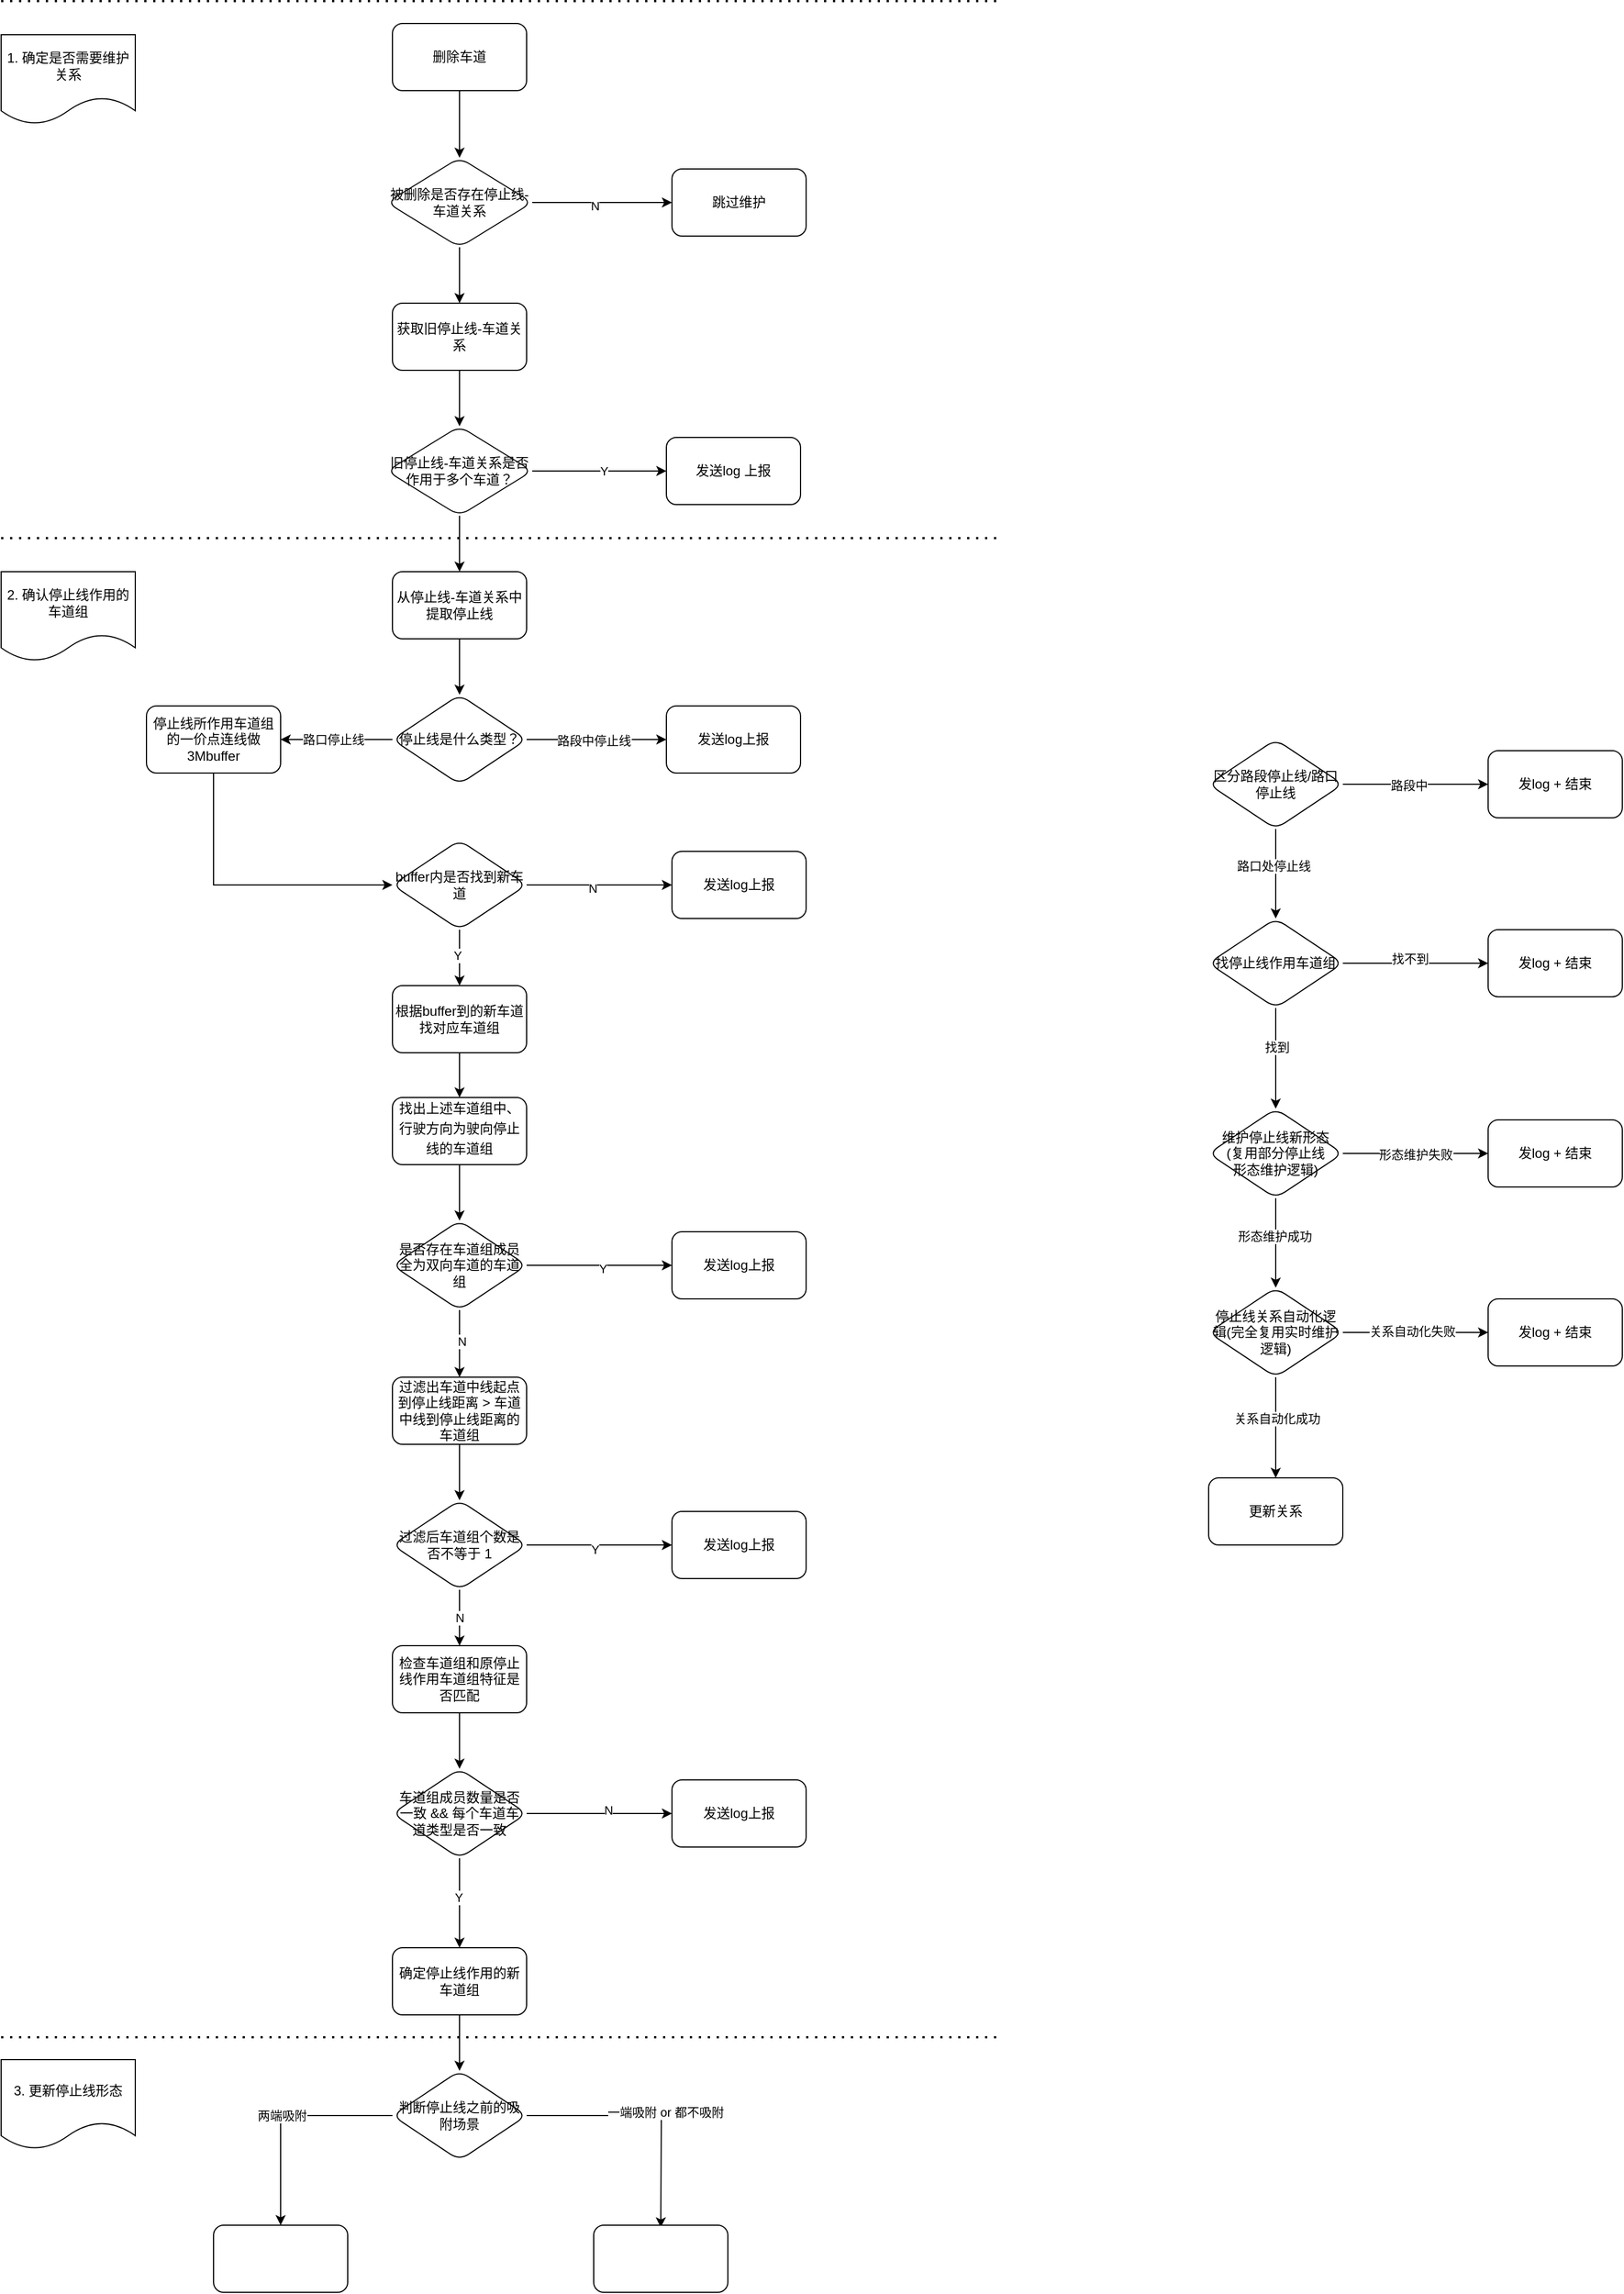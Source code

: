 <mxfile version="22.1.21" type="github">
  <diagram name="第 1 页" id="FY-xIF_TODYC99Cx_3Zc">
    <mxGraphModel dx="1247" dy="683" grid="1" gridSize="10" guides="1" tooltips="1" connect="1" arrows="1" fold="1" page="1" pageScale="1" pageWidth="1169" pageHeight="827" math="0" shadow="0">
      <root>
        <mxCell id="0" />
        <mxCell id="1" parent="0" />
        <mxCell id="7bgz3PSP9BumeOhjPw4N-3" value="" style="edgeStyle=orthogonalEdgeStyle;rounded=0;orthogonalLoop=1;jettySize=auto;html=1;" edge="1" parent="1" source="7bgz3PSP9BumeOhjPw4N-1" target="7bgz3PSP9BumeOhjPw4N-2">
          <mxGeometry relative="1" as="geometry" />
        </mxCell>
        <mxCell id="7bgz3PSP9BumeOhjPw4N-1" value="删除车道" style="rounded=1;whiteSpace=wrap;html=1;" vertex="1" parent="1">
          <mxGeometry x="430" y="40" width="120" height="60" as="geometry" />
        </mxCell>
        <mxCell id="7bgz3PSP9BumeOhjPw4N-5" value="" style="edgeStyle=orthogonalEdgeStyle;rounded=0;orthogonalLoop=1;jettySize=auto;html=1;" edge="1" parent="1" source="7bgz3PSP9BumeOhjPw4N-2" target="7bgz3PSP9BumeOhjPw4N-4">
          <mxGeometry relative="1" as="geometry" />
        </mxCell>
        <mxCell id="7bgz3PSP9BumeOhjPw4N-6" value="N&lt;br&gt;" style="edgeLabel;html=1;align=center;verticalAlign=middle;resizable=0;points=[];" vertex="1" connectable="0" parent="7bgz3PSP9BumeOhjPw4N-5">
          <mxGeometry x="-0.106" y="-3" relative="1" as="geometry">
            <mxPoint as="offset" />
          </mxGeometry>
        </mxCell>
        <mxCell id="7bgz3PSP9BumeOhjPw4N-52" value="" style="edgeStyle=orthogonalEdgeStyle;rounded=0;orthogonalLoop=1;jettySize=auto;html=1;" edge="1" parent="1" source="7bgz3PSP9BumeOhjPw4N-2" target="7bgz3PSP9BumeOhjPw4N-51">
          <mxGeometry relative="1" as="geometry" />
        </mxCell>
        <mxCell id="7bgz3PSP9BumeOhjPw4N-2" value="被删除是否存在停止线-车道关系" style="rhombus;whiteSpace=wrap;html=1;rounded=1;" vertex="1" parent="1">
          <mxGeometry x="425" y="160" width="130" height="80" as="geometry" />
        </mxCell>
        <mxCell id="7bgz3PSP9BumeOhjPw4N-4" value="跳过维护" style="whiteSpace=wrap;html=1;rounded=1;" vertex="1" parent="1">
          <mxGeometry x="680" y="170" width="120" height="60" as="geometry" />
        </mxCell>
        <mxCell id="7bgz3PSP9BumeOhjPw4N-16" value="" style="edgeStyle=orthogonalEdgeStyle;rounded=0;orthogonalLoop=1;jettySize=auto;html=1;" edge="1" parent="1" source="7bgz3PSP9BumeOhjPw4N-12" target="7bgz3PSP9BumeOhjPw4N-15">
          <mxGeometry relative="1" as="geometry" />
        </mxCell>
        <mxCell id="7bgz3PSP9BumeOhjPw4N-17" value="路段中" style="edgeLabel;html=1;align=center;verticalAlign=middle;resizable=0;points=[];" vertex="1" connectable="0" parent="7bgz3PSP9BumeOhjPw4N-16">
          <mxGeometry x="-0.1" y="-1" relative="1" as="geometry">
            <mxPoint as="offset" />
          </mxGeometry>
        </mxCell>
        <mxCell id="7bgz3PSP9BumeOhjPw4N-25" value="" style="edgeStyle=orthogonalEdgeStyle;rounded=0;orthogonalLoop=1;jettySize=auto;html=1;" edge="1" parent="1" source="7bgz3PSP9BumeOhjPw4N-12" target="7bgz3PSP9BumeOhjPw4N-24">
          <mxGeometry relative="1" as="geometry" />
        </mxCell>
        <mxCell id="7bgz3PSP9BumeOhjPw4N-42" value="路口处停止线" style="edgeLabel;html=1;align=center;verticalAlign=middle;resizable=0;points=[];" vertex="1" connectable="0" parent="7bgz3PSP9BumeOhjPw4N-25">
          <mxGeometry x="-0.175" y="-2" relative="1" as="geometry">
            <mxPoint as="offset" />
          </mxGeometry>
        </mxCell>
        <mxCell id="7bgz3PSP9BumeOhjPw4N-12" value="区分路段停止线/路口停止线" style="rhombus;whiteSpace=wrap;html=1;rounded=1;" vertex="1" parent="1">
          <mxGeometry x="1160" y="680" width="120" height="80" as="geometry" />
        </mxCell>
        <mxCell id="7bgz3PSP9BumeOhjPw4N-15" value="发log + 结束" style="whiteSpace=wrap;html=1;rounded=1;" vertex="1" parent="1">
          <mxGeometry x="1410" y="690" width="120" height="60" as="geometry" />
        </mxCell>
        <mxCell id="7bgz3PSP9BumeOhjPw4N-27" value="" style="edgeStyle=orthogonalEdgeStyle;rounded=0;orthogonalLoop=1;jettySize=auto;html=1;" edge="1" parent="1" source="7bgz3PSP9BumeOhjPw4N-24" target="7bgz3PSP9BumeOhjPw4N-26">
          <mxGeometry relative="1" as="geometry" />
        </mxCell>
        <mxCell id="7bgz3PSP9BumeOhjPw4N-28" value="找不到" style="edgeLabel;html=1;align=center;verticalAlign=middle;resizable=0;points=[];" vertex="1" connectable="0" parent="7bgz3PSP9BumeOhjPw4N-27">
          <mxGeometry x="-0.075" y="4" relative="1" as="geometry">
            <mxPoint as="offset" />
          </mxGeometry>
        </mxCell>
        <mxCell id="7bgz3PSP9BumeOhjPw4N-36" style="edgeStyle=orthogonalEdgeStyle;rounded=0;orthogonalLoop=1;jettySize=auto;html=1;entryX=0.5;entryY=0;entryDx=0;entryDy=0;" edge="1" parent="1" source="7bgz3PSP9BumeOhjPw4N-24" target="7bgz3PSP9BumeOhjPw4N-35">
          <mxGeometry relative="1" as="geometry" />
        </mxCell>
        <mxCell id="7bgz3PSP9BumeOhjPw4N-43" value="找到" style="edgeLabel;html=1;align=center;verticalAlign=middle;resizable=0;points=[];" vertex="1" connectable="0" parent="7bgz3PSP9BumeOhjPw4N-36">
          <mxGeometry x="-0.222" y="1" relative="1" as="geometry">
            <mxPoint as="offset" />
          </mxGeometry>
        </mxCell>
        <mxCell id="7bgz3PSP9BumeOhjPw4N-24" value="找停止线作用车道组" style="rhombus;whiteSpace=wrap;html=1;rounded=1;" vertex="1" parent="1">
          <mxGeometry x="1160" y="840" width="120" height="80" as="geometry" />
        </mxCell>
        <mxCell id="7bgz3PSP9BumeOhjPw4N-26" value="发log + 结束" style="whiteSpace=wrap;html=1;rounded=1;" vertex="1" parent="1">
          <mxGeometry x="1410" y="850" width="120" height="60" as="geometry" />
        </mxCell>
        <mxCell id="7bgz3PSP9BumeOhjPw4N-38" value="" style="edgeStyle=orthogonalEdgeStyle;rounded=0;orthogonalLoop=1;jettySize=auto;html=1;" edge="1" parent="1" source="7bgz3PSP9BumeOhjPw4N-35" target="7bgz3PSP9BumeOhjPw4N-37">
          <mxGeometry relative="1" as="geometry" />
        </mxCell>
        <mxCell id="7bgz3PSP9BumeOhjPw4N-39" value="形态维护失败" style="edgeLabel;html=1;align=center;verticalAlign=middle;resizable=0;points=[];" vertex="1" connectable="0" parent="7bgz3PSP9BumeOhjPw4N-38">
          <mxGeometry y="-1" relative="1" as="geometry">
            <mxPoint as="offset" />
          </mxGeometry>
        </mxCell>
        <mxCell id="7bgz3PSP9BumeOhjPw4N-41" value="" style="edgeStyle=orthogonalEdgeStyle;rounded=0;orthogonalLoop=1;jettySize=auto;html=1;" edge="1" parent="1" source="7bgz3PSP9BumeOhjPw4N-35" target="7bgz3PSP9BumeOhjPw4N-40">
          <mxGeometry relative="1" as="geometry" />
        </mxCell>
        <mxCell id="7bgz3PSP9BumeOhjPw4N-44" value="形态维护成功" style="edgeLabel;html=1;align=center;verticalAlign=middle;resizable=0;points=[];" vertex="1" connectable="0" parent="7bgz3PSP9BumeOhjPw4N-41">
          <mxGeometry x="-0.15" y="-1" relative="1" as="geometry">
            <mxPoint as="offset" />
          </mxGeometry>
        </mxCell>
        <mxCell id="7bgz3PSP9BumeOhjPw4N-35" value="维护停止线新形态&lt;br&gt;(复用部分停止线&lt;br&gt;形态维护逻辑)" style="rhombus;whiteSpace=wrap;html=1;rounded=1;" vertex="1" parent="1">
          <mxGeometry x="1160" y="1010" width="120" height="80" as="geometry" />
        </mxCell>
        <mxCell id="7bgz3PSP9BumeOhjPw4N-37" value="发log + 结束" style="whiteSpace=wrap;html=1;rounded=1;" vertex="1" parent="1">
          <mxGeometry x="1410" y="1020" width="120" height="60" as="geometry" />
        </mxCell>
        <mxCell id="7bgz3PSP9BumeOhjPw4N-46" value="" style="edgeStyle=orthogonalEdgeStyle;rounded=0;orthogonalLoop=1;jettySize=auto;html=1;" edge="1" parent="1" source="7bgz3PSP9BumeOhjPw4N-40" target="7bgz3PSP9BumeOhjPw4N-45">
          <mxGeometry relative="1" as="geometry" />
        </mxCell>
        <mxCell id="7bgz3PSP9BumeOhjPw4N-49" value="关系自动化失败" style="edgeLabel;html=1;align=center;verticalAlign=middle;resizable=0;points=[];" vertex="1" connectable="0" parent="7bgz3PSP9BumeOhjPw4N-46">
          <mxGeometry x="-0.05" y="1" relative="1" as="geometry">
            <mxPoint as="offset" />
          </mxGeometry>
        </mxCell>
        <mxCell id="7bgz3PSP9BumeOhjPw4N-48" value="" style="edgeStyle=orthogonalEdgeStyle;rounded=0;orthogonalLoop=1;jettySize=auto;html=1;" edge="1" parent="1" source="7bgz3PSP9BumeOhjPw4N-40" target="7bgz3PSP9BumeOhjPw4N-47">
          <mxGeometry relative="1" as="geometry" />
        </mxCell>
        <mxCell id="7bgz3PSP9BumeOhjPw4N-50" value="关系自动化成功" style="edgeLabel;html=1;align=center;verticalAlign=middle;resizable=0;points=[];" vertex="1" connectable="0" parent="7bgz3PSP9BumeOhjPw4N-48">
          <mxGeometry x="-0.178" y="1" relative="1" as="geometry">
            <mxPoint as="offset" />
          </mxGeometry>
        </mxCell>
        <mxCell id="7bgz3PSP9BumeOhjPw4N-40" value="停止线关系自动化逻辑(完全复用实时维护逻辑)" style="rhombus;whiteSpace=wrap;html=1;rounded=1;" vertex="1" parent="1">
          <mxGeometry x="1160" y="1170" width="120" height="80" as="geometry" />
        </mxCell>
        <mxCell id="7bgz3PSP9BumeOhjPw4N-45" value="发log + 结束" style="whiteSpace=wrap;html=1;rounded=1;" vertex="1" parent="1">
          <mxGeometry x="1410" y="1180" width="120" height="60" as="geometry" />
        </mxCell>
        <mxCell id="7bgz3PSP9BumeOhjPw4N-47" value="更新关系" style="whiteSpace=wrap;html=1;rounded=1;" vertex="1" parent="1">
          <mxGeometry x="1160" y="1340" width="120" height="60" as="geometry" />
        </mxCell>
        <mxCell id="7bgz3PSP9BumeOhjPw4N-58" style="edgeStyle=orthogonalEdgeStyle;rounded=0;orthogonalLoop=1;jettySize=auto;html=1;entryX=0.5;entryY=0;entryDx=0;entryDy=0;" edge="1" parent="1" source="7bgz3PSP9BumeOhjPw4N-51" target="7bgz3PSP9BumeOhjPw4N-53">
          <mxGeometry relative="1" as="geometry" />
        </mxCell>
        <mxCell id="7bgz3PSP9BumeOhjPw4N-51" value="获取旧停止线-车道关系" style="whiteSpace=wrap;html=1;rounded=1;" vertex="1" parent="1">
          <mxGeometry x="430" y="290" width="120" height="60" as="geometry" />
        </mxCell>
        <mxCell id="7bgz3PSP9BumeOhjPw4N-55" value="" style="edgeStyle=orthogonalEdgeStyle;rounded=0;orthogonalLoop=1;jettySize=auto;html=1;" edge="1" parent="1" source="7bgz3PSP9BumeOhjPw4N-53" target="7bgz3PSP9BumeOhjPw4N-54">
          <mxGeometry relative="1" as="geometry" />
        </mxCell>
        <mxCell id="7bgz3PSP9BumeOhjPw4N-57" value="Y" style="edgeLabel;html=1;align=center;verticalAlign=middle;resizable=0;points=[];" vertex="1" connectable="0" parent="7bgz3PSP9BumeOhjPw4N-55">
          <mxGeometry x="0.058" relative="1" as="geometry">
            <mxPoint as="offset" />
          </mxGeometry>
        </mxCell>
        <mxCell id="7bgz3PSP9BumeOhjPw4N-62" value="" style="edgeStyle=orthogonalEdgeStyle;rounded=0;orthogonalLoop=1;jettySize=auto;html=1;" edge="1" parent="1" source="7bgz3PSP9BumeOhjPw4N-53" target="7bgz3PSP9BumeOhjPw4N-61">
          <mxGeometry relative="1" as="geometry" />
        </mxCell>
        <mxCell id="7bgz3PSP9BumeOhjPw4N-53" value="旧停止线-车道关系是否作用于多个车道？" style="rhombus;whiteSpace=wrap;html=1;rounded=1;" vertex="1" parent="1">
          <mxGeometry x="425" y="400" width="130" height="80" as="geometry" />
        </mxCell>
        <mxCell id="7bgz3PSP9BumeOhjPw4N-54" value="发送log 上报" style="whiteSpace=wrap;html=1;rounded=1;" vertex="1" parent="1">
          <mxGeometry x="675" y="410" width="120" height="60" as="geometry" />
        </mxCell>
        <mxCell id="7bgz3PSP9BumeOhjPw4N-64" style="edgeStyle=orthogonalEdgeStyle;rounded=0;orthogonalLoop=1;jettySize=auto;html=1;" edge="1" parent="1" source="7bgz3PSP9BumeOhjPw4N-61" target="7bgz3PSP9BumeOhjPw4N-63">
          <mxGeometry relative="1" as="geometry" />
        </mxCell>
        <mxCell id="7bgz3PSP9BumeOhjPw4N-61" value="从停止线-车道关系中提取停止线" style="whiteSpace=wrap;html=1;rounded=1;" vertex="1" parent="1">
          <mxGeometry x="430" y="530" width="120" height="60" as="geometry" />
        </mxCell>
        <mxCell id="7bgz3PSP9BumeOhjPw4N-67" value="" style="edgeStyle=orthogonalEdgeStyle;rounded=0;orthogonalLoop=1;jettySize=auto;html=1;" edge="1" parent="1" source="7bgz3PSP9BumeOhjPw4N-63" target="7bgz3PSP9BumeOhjPw4N-66">
          <mxGeometry relative="1" as="geometry" />
        </mxCell>
        <mxCell id="7bgz3PSP9BumeOhjPw4N-68" value="路段中停止线" style="edgeLabel;html=1;align=center;verticalAlign=middle;resizable=0;points=[];" vertex="1" connectable="0" parent="7bgz3PSP9BumeOhjPw4N-67">
          <mxGeometry x="-0.048" y="-1" relative="1" as="geometry">
            <mxPoint as="offset" />
          </mxGeometry>
        </mxCell>
        <mxCell id="7bgz3PSP9BumeOhjPw4N-77" value="" style="edgeStyle=orthogonalEdgeStyle;rounded=0;orthogonalLoop=1;jettySize=auto;html=1;" edge="1" parent="1" source="7bgz3PSP9BumeOhjPw4N-63" target="7bgz3PSP9BumeOhjPw4N-76">
          <mxGeometry relative="1" as="geometry" />
        </mxCell>
        <mxCell id="7bgz3PSP9BumeOhjPw4N-78" value="路口停止线" style="edgeLabel;html=1;align=center;verticalAlign=middle;resizable=0;points=[];" vertex="1" connectable="0" parent="7bgz3PSP9BumeOhjPw4N-77">
          <mxGeometry x="0.055" relative="1" as="geometry">
            <mxPoint as="offset" />
          </mxGeometry>
        </mxCell>
        <mxCell id="7bgz3PSP9BumeOhjPw4N-63" value="停止线是什么类型？" style="rhombus;whiteSpace=wrap;html=1;rounded=1;" vertex="1" parent="1">
          <mxGeometry x="430" y="640" width="120" height="80" as="geometry" />
        </mxCell>
        <mxCell id="7bgz3PSP9BumeOhjPw4N-66" value="发送log上报" style="whiteSpace=wrap;html=1;rounded=1;" vertex="1" parent="1">
          <mxGeometry x="675" y="650" width="120" height="60" as="geometry" />
        </mxCell>
        <mxCell id="7bgz3PSP9BumeOhjPw4N-69" value="" style="endArrow=none;dashed=1;html=1;dashPattern=1 3;strokeWidth=2;rounded=0;" edge="1" parent="1">
          <mxGeometry width="50" height="50" relative="1" as="geometry">
            <mxPoint x="80" y="500" as="sourcePoint" />
            <mxPoint x="970" y="500" as="targetPoint" />
          </mxGeometry>
        </mxCell>
        <mxCell id="7bgz3PSP9BumeOhjPw4N-70" value="1. 确定是否需要维护关系" style="shape=document;whiteSpace=wrap;html=1;boundedLbl=1;" vertex="1" parent="1">
          <mxGeometry x="80" y="50" width="120" height="80" as="geometry" />
        </mxCell>
        <mxCell id="7bgz3PSP9BumeOhjPw4N-73" value="" style="endArrow=none;dashed=1;html=1;dashPattern=1 3;strokeWidth=2;rounded=0;" edge="1" parent="1">
          <mxGeometry width="50" height="50" relative="1" as="geometry">
            <mxPoint x="80" y="20" as="sourcePoint" />
            <mxPoint x="970" y="20" as="targetPoint" />
          </mxGeometry>
        </mxCell>
        <mxCell id="7bgz3PSP9BumeOhjPw4N-74" value="2. 确认停止线作用的车道组" style="shape=document;whiteSpace=wrap;html=1;boundedLbl=1;" vertex="1" parent="1">
          <mxGeometry x="80" y="530" width="120" height="80" as="geometry" />
        </mxCell>
        <mxCell id="7bgz3PSP9BumeOhjPw4N-80" value="" style="edgeStyle=orthogonalEdgeStyle;rounded=0;orthogonalLoop=1;jettySize=auto;html=1;entryX=0;entryY=0.5;entryDx=0;entryDy=0;" edge="1" parent="1" source="7bgz3PSP9BumeOhjPw4N-76" target="7bgz3PSP9BumeOhjPw4N-81">
          <mxGeometry relative="1" as="geometry">
            <mxPoint x="270" y="780" as="targetPoint" />
            <Array as="points">
              <mxPoint x="270" y="810" />
            </Array>
          </mxGeometry>
        </mxCell>
        <mxCell id="7bgz3PSP9BumeOhjPw4N-76" value="停止线所作用车道组的一价点连线做3Mbuffer" style="whiteSpace=wrap;html=1;rounded=1;" vertex="1" parent="1">
          <mxGeometry x="210" y="650" width="120" height="60" as="geometry" />
        </mxCell>
        <mxCell id="7bgz3PSP9BumeOhjPw4N-83" value="" style="edgeStyle=orthogonalEdgeStyle;rounded=0;orthogonalLoop=1;jettySize=auto;html=1;" edge="1" parent="1" source="7bgz3PSP9BumeOhjPw4N-81" target="7bgz3PSP9BumeOhjPw4N-82">
          <mxGeometry relative="1" as="geometry" />
        </mxCell>
        <mxCell id="7bgz3PSP9BumeOhjPw4N-87" value="Y" style="edgeLabel;html=1;align=center;verticalAlign=middle;resizable=0;points=[];" vertex="1" connectable="0" parent="7bgz3PSP9BumeOhjPw4N-83">
          <mxGeometry x="-0.094" y="-2" relative="1" as="geometry">
            <mxPoint as="offset" />
          </mxGeometry>
        </mxCell>
        <mxCell id="7bgz3PSP9BumeOhjPw4N-85" value="" style="edgeStyle=orthogonalEdgeStyle;rounded=0;orthogonalLoop=1;jettySize=auto;html=1;" edge="1" parent="1" source="7bgz3PSP9BumeOhjPw4N-81" target="7bgz3PSP9BumeOhjPw4N-84">
          <mxGeometry relative="1" as="geometry" />
        </mxCell>
        <mxCell id="7bgz3PSP9BumeOhjPw4N-86" value="N" style="edgeLabel;html=1;align=center;verticalAlign=middle;resizable=0;points=[];" vertex="1" connectable="0" parent="7bgz3PSP9BumeOhjPw4N-85">
          <mxGeometry x="-0.098" y="-3" relative="1" as="geometry">
            <mxPoint as="offset" />
          </mxGeometry>
        </mxCell>
        <mxCell id="7bgz3PSP9BumeOhjPw4N-81" value="buffer内是否找到新车道" style="rhombus;whiteSpace=wrap;html=1;rounded=1;" vertex="1" parent="1">
          <mxGeometry x="430" y="770" width="120" height="80" as="geometry" />
        </mxCell>
        <mxCell id="7bgz3PSP9BumeOhjPw4N-93" value="" style="edgeStyle=orthogonalEdgeStyle;rounded=0;orthogonalLoop=1;jettySize=auto;html=1;" edge="1" parent="1" source="7bgz3PSP9BumeOhjPw4N-82" target="7bgz3PSP9BumeOhjPw4N-92">
          <mxGeometry relative="1" as="geometry" />
        </mxCell>
        <mxCell id="7bgz3PSP9BumeOhjPw4N-82" value="根据buffer到的新车道找对应车道组" style="whiteSpace=wrap;html=1;rounded=1;" vertex="1" parent="1">
          <mxGeometry x="430" y="900" width="120" height="60" as="geometry" />
        </mxCell>
        <mxCell id="7bgz3PSP9BumeOhjPw4N-84" value="发送log上报" style="whiteSpace=wrap;html=1;rounded=1;" vertex="1" parent="1">
          <mxGeometry x="680" y="780" width="120" height="60" as="geometry" />
        </mxCell>
        <mxCell id="7bgz3PSP9BumeOhjPw4N-106" style="edgeStyle=orthogonalEdgeStyle;rounded=0;orthogonalLoop=1;jettySize=auto;html=1;entryX=0.5;entryY=0;entryDx=0;entryDy=0;" edge="1" parent="1" source="7bgz3PSP9BumeOhjPw4N-92" target="7bgz3PSP9BumeOhjPw4N-105">
          <mxGeometry relative="1" as="geometry" />
        </mxCell>
        <mxCell id="7bgz3PSP9BumeOhjPw4N-92" value="&lt;br&gt;&lt;div style=&quot;font-family: &amp;quot;JetBrains Mono&amp;quot;, Menlo, Monaco, &amp;quot;Courier New&amp;quot;, monospace, Menlo, Monaco, &amp;quot;Courier New&amp;quot;, monospace; line-height: 18px;&quot;&gt;找出上述车道组中、行驶方向为驶向停止线的车道组&lt;/div&gt;&lt;div style=&quot;font-family: &amp;quot;JetBrains Mono&amp;quot;, Menlo, Monaco, &amp;quot;Courier New&amp;quot;, monospace, Menlo, Monaco, &amp;quot;Courier New&amp;quot;, monospace; line-height: 18px;&quot;&gt;&lt;br&gt;&lt;/div&gt;" style="whiteSpace=wrap;html=1;rounded=1;" vertex="1" parent="1">
          <mxGeometry x="430" y="1000" width="120" height="60" as="geometry" />
        </mxCell>
        <mxCell id="7bgz3PSP9BumeOhjPw4N-112" style="edgeStyle=orthogonalEdgeStyle;rounded=0;orthogonalLoop=1;jettySize=auto;html=1;entryX=0.5;entryY=0;entryDx=0;entryDy=0;" edge="1" parent="1" source="7bgz3PSP9BumeOhjPw4N-95" target="7bgz3PSP9BumeOhjPw4N-114">
          <mxGeometry relative="1" as="geometry">
            <mxPoint x="490" y="1350" as="targetPoint" />
          </mxGeometry>
        </mxCell>
        <mxCell id="7bgz3PSP9BumeOhjPw4N-95" value="过滤出车道中线起点到停止线距离 &amp;gt; 车道中线到停止线距离的车道组" style="whiteSpace=wrap;html=1;rounded=1;" vertex="1" parent="1">
          <mxGeometry x="430" y="1250" width="120" height="60" as="geometry" />
        </mxCell>
        <mxCell id="7bgz3PSP9BumeOhjPw4N-108" value="" style="edgeStyle=orthogonalEdgeStyle;rounded=0;orthogonalLoop=1;jettySize=auto;html=1;" edge="1" parent="1" source="7bgz3PSP9BumeOhjPw4N-105" target="7bgz3PSP9BumeOhjPw4N-107">
          <mxGeometry relative="1" as="geometry" />
        </mxCell>
        <mxCell id="7bgz3PSP9BumeOhjPw4N-109" value="Y" style="edgeLabel;html=1;align=center;verticalAlign=middle;resizable=0;points=[];" vertex="1" connectable="0" parent="7bgz3PSP9BumeOhjPw4N-108">
          <mxGeometry x="0.036" y="-3" relative="1" as="geometry">
            <mxPoint as="offset" />
          </mxGeometry>
        </mxCell>
        <mxCell id="7bgz3PSP9BumeOhjPw4N-110" style="edgeStyle=orthogonalEdgeStyle;rounded=0;orthogonalLoop=1;jettySize=auto;html=1;entryX=0.5;entryY=0;entryDx=0;entryDy=0;" edge="1" parent="1" source="7bgz3PSP9BumeOhjPw4N-105" target="7bgz3PSP9BumeOhjPw4N-95">
          <mxGeometry relative="1" as="geometry" />
        </mxCell>
        <mxCell id="7bgz3PSP9BumeOhjPw4N-111" value="N" style="edgeLabel;html=1;align=center;verticalAlign=middle;resizable=0;points=[];" vertex="1" connectable="0" parent="7bgz3PSP9BumeOhjPw4N-110">
          <mxGeometry x="-0.059" y="2" relative="1" as="geometry">
            <mxPoint as="offset" />
          </mxGeometry>
        </mxCell>
        <mxCell id="7bgz3PSP9BumeOhjPw4N-105" value="是否存在车道组成员全为双向车道的车道组" style="rhombus;whiteSpace=wrap;html=1;rounded=1;" vertex="1" parent="1">
          <mxGeometry x="430" y="1110" width="120" height="80" as="geometry" />
        </mxCell>
        <mxCell id="7bgz3PSP9BumeOhjPw4N-107" value="发送log上报" style="whiteSpace=wrap;html=1;rounded=1;" vertex="1" parent="1">
          <mxGeometry x="680" y="1120" width="120" height="60" as="geometry" />
        </mxCell>
        <mxCell id="7bgz3PSP9BumeOhjPw4N-116" value="" style="edgeStyle=orthogonalEdgeStyle;rounded=0;orthogonalLoop=1;jettySize=auto;html=1;" edge="1" parent="1" source="7bgz3PSP9BumeOhjPw4N-114" target="7bgz3PSP9BumeOhjPw4N-115">
          <mxGeometry relative="1" as="geometry" />
        </mxCell>
        <mxCell id="7bgz3PSP9BumeOhjPw4N-117" value="Y" style="edgeLabel;html=1;align=center;verticalAlign=middle;resizable=0;points=[];" vertex="1" connectable="0" parent="7bgz3PSP9BumeOhjPw4N-116">
          <mxGeometry x="-0.071" y="-4" relative="1" as="geometry">
            <mxPoint as="offset" />
          </mxGeometry>
        </mxCell>
        <mxCell id="7bgz3PSP9BumeOhjPw4N-119" value="" style="edgeStyle=orthogonalEdgeStyle;rounded=0;orthogonalLoop=1;jettySize=auto;html=1;entryX=0.5;entryY=0;entryDx=0;entryDy=0;" edge="1" parent="1" source="7bgz3PSP9BumeOhjPw4N-114" target="7bgz3PSP9BumeOhjPw4N-121">
          <mxGeometry relative="1" as="geometry">
            <mxPoint x="520" y="1540" as="targetPoint" />
          </mxGeometry>
        </mxCell>
        <mxCell id="7bgz3PSP9BumeOhjPw4N-120" value="N" style="edgeLabel;html=1;align=center;verticalAlign=middle;resizable=0;points=[];" vertex="1" connectable="0" parent="7bgz3PSP9BumeOhjPw4N-119">
          <mxGeometry x="0.007" relative="1" as="geometry">
            <mxPoint as="offset" />
          </mxGeometry>
        </mxCell>
        <mxCell id="7bgz3PSP9BumeOhjPw4N-114" value="过滤后车道组个数是否不等于 1" style="rhombus;whiteSpace=wrap;html=1;rounded=1;" vertex="1" parent="1">
          <mxGeometry x="430" y="1360" width="120" height="80" as="geometry" />
        </mxCell>
        <mxCell id="7bgz3PSP9BumeOhjPw4N-115" value="发送log上报" style="whiteSpace=wrap;html=1;rounded=1;" vertex="1" parent="1">
          <mxGeometry x="680" y="1370" width="120" height="60" as="geometry" />
        </mxCell>
        <mxCell id="7bgz3PSP9BumeOhjPw4N-123" value="" style="edgeStyle=orthogonalEdgeStyle;rounded=0;orthogonalLoop=1;jettySize=auto;html=1;" edge="1" parent="1" source="7bgz3PSP9BumeOhjPw4N-118" target="7bgz3PSP9BumeOhjPw4N-122">
          <mxGeometry relative="1" as="geometry" />
        </mxCell>
        <mxCell id="7bgz3PSP9BumeOhjPw4N-124" value="N" style="edgeLabel;html=1;align=center;verticalAlign=middle;resizable=0;points=[];" vertex="1" connectable="0" parent="7bgz3PSP9BumeOhjPw4N-123">
          <mxGeometry x="0.116" y="3" relative="1" as="geometry">
            <mxPoint as="offset" />
          </mxGeometry>
        </mxCell>
        <mxCell id="7bgz3PSP9BumeOhjPw4N-127" value="" style="edgeStyle=orthogonalEdgeStyle;rounded=0;orthogonalLoop=1;jettySize=auto;html=1;" edge="1" parent="1" source="7bgz3PSP9BumeOhjPw4N-118" target="7bgz3PSP9BumeOhjPw4N-126">
          <mxGeometry relative="1" as="geometry" />
        </mxCell>
        <mxCell id="7bgz3PSP9BumeOhjPw4N-128" value="Y" style="edgeLabel;html=1;align=center;verticalAlign=middle;resizable=0;points=[];" vertex="1" connectable="0" parent="7bgz3PSP9BumeOhjPw4N-127">
          <mxGeometry x="-0.139" y="-1" relative="1" as="geometry">
            <mxPoint as="offset" />
          </mxGeometry>
        </mxCell>
        <mxCell id="7bgz3PSP9BumeOhjPw4N-118" value="车道组成员数量是否一致 &amp;amp;&amp;amp; 每个车道车道类型是否一致" style="rhombus;whiteSpace=wrap;html=1;rounded=1;" vertex="1" parent="1">
          <mxGeometry x="430" y="1600" width="120" height="80" as="geometry" />
        </mxCell>
        <mxCell id="7bgz3PSP9BumeOhjPw4N-125" style="edgeStyle=orthogonalEdgeStyle;rounded=0;orthogonalLoop=1;jettySize=auto;html=1;entryX=0.5;entryY=0;entryDx=0;entryDy=0;" edge="1" parent="1" source="7bgz3PSP9BumeOhjPw4N-121" target="7bgz3PSP9BumeOhjPw4N-118">
          <mxGeometry relative="1" as="geometry" />
        </mxCell>
        <mxCell id="7bgz3PSP9BumeOhjPw4N-121" value="检查车道组和原停止线作用车道组特征是否匹配" style="rounded=1;whiteSpace=wrap;html=1;" vertex="1" parent="1">
          <mxGeometry x="430" y="1490" width="120" height="60" as="geometry" />
        </mxCell>
        <mxCell id="7bgz3PSP9BumeOhjPw4N-122" value="发送log上报" style="whiteSpace=wrap;html=1;rounded=1;" vertex="1" parent="1">
          <mxGeometry x="680" y="1610" width="120" height="60" as="geometry" />
        </mxCell>
        <mxCell id="7bgz3PSP9BumeOhjPw4N-132" value="" style="edgeStyle=orthogonalEdgeStyle;rounded=0;orthogonalLoop=1;jettySize=auto;html=1;entryX=0.5;entryY=0;entryDx=0;entryDy=0;" edge="1" parent="1" source="7bgz3PSP9BumeOhjPw4N-126" target="7bgz3PSP9BumeOhjPw4N-134">
          <mxGeometry relative="1" as="geometry">
            <mxPoint x="490" y="1870" as="targetPoint" />
          </mxGeometry>
        </mxCell>
        <mxCell id="7bgz3PSP9BumeOhjPw4N-126" value="确定停止线作用的新车道组" style="whiteSpace=wrap;html=1;rounded=1;" vertex="1" parent="1">
          <mxGeometry x="430" y="1760" width="120" height="60" as="geometry" />
        </mxCell>
        <mxCell id="7bgz3PSP9BumeOhjPw4N-129" value="" style="endArrow=none;dashed=1;html=1;dashPattern=1 3;strokeWidth=2;rounded=0;" edge="1" parent="1">
          <mxGeometry width="50" height="50" relative="1" as="geometry">
            <mxPoint x="80" y="1840" as="sourcePoint" />
            <mxPoint x="970" y="1840" as="targetPoint" />
          </mxGeometry>
        </mxCell>
        <mxCell id="7bgz3PSP9BumeOhjPw4N-130" value="3. 更新停止线形态" style="shape=document;whiteSpace=wrap;html=1;boundedLbl=1;" vertex="1" parent="1">
          <mxGeometry x="80" y="1860" width="120" height="80" as="geometry" />
        </mxCell>
        <mxCell id="7bgz3PSP9BumeOhjPw4N-136" value="" style="edgeStyle=orthogonalEdgeStyle;rounded=0;orthogonalLoop=1;jettySize=auto;html=1;" edge="1" parent="1" source="7bgz3PSP9BumeOhjPw4N-134" target="7bgz3PSP9BumeOhjPw4N-135">
          <mxGeometry relative="1" as="geometry" />
        </mxCell>
        <mxCell id="7bgz3PSP9BumeOhjPw4N-137" value="两端吸附" style="edgeLabel;html=1;align=center;verticalAlign=middle;resizable=0;points=[];" vertex="1" connectable="0" parent="7bgz3PSP9BumeOhjPw4N-136">
          <mxGeometry x="0.007" relative="1" as="geometry">
            <mxPoint as="offset" />
          </mxGeometry>
        </mxCell>
        <mxCell id="7bgz3PSP9BumeOhjPw4N-138" style="edgeStyle=orthogonalEdgeStyle;rounded=0;orthogonalLoop=1;jettySize=auto;html=1;" edge="1" parent="1" source="7bgz3PSP9BumeOhjPw4N-134">
          <mxGeometry relative="1" as="geometry">
            <mxPoint x="670" y="2010" as="targetPoint" />
          </mxGeometry>
        </mxCell>
        <mxCell id="7bgz3PSP9BumeOhjPw4N-140" value="一端吸附 or 都不吸附" style="edgeLabel;html=1;align=center;verticalAlign=middle;resizable=0;points=[];" vertex="1" connectable="0" parent="7bgz3PSP9BumeOhjPw4N-138">
          <mxGeometry x="0.093" y="4" relative="1" as="geometry">
            <mxPoint x="-1" y="-3" as="offset" />
          </mxGeometry>
        </mxCell>
        <mxCell id="7bgz3PSP9BumeOhjPw4N-134" value="判断停止线之前的吸附场景" style="rhombus;whiteSpace=wrap;html=1;rounded=1;" vertex="1" parent="1">
          <mxGeometry x="430" y="1870" width="120" height="80" as="geometry" />
        </mxCell>
        <mxCell id="7bgz3PSP9BumeOhjPw4N-135" value="" style="whiteSpace=wrap;html=1;rounded=1;" vertex="1" parent="1">
          <mxGeometry x="270" y="2008" width="120" height="60" as="geometry" />
        </mxCell>
        <mxCell id="7bgz3PSP9BumeOhjPw4N-139" value="" style="whiteSpace=wrap;html=1;rounded=1;" vertex="1" parent="1">
          <mxGeometry x="610" y="2008" width="120" height="60" as="geometry" />
        </mxCell>
      </root>
    </mxGraphModel>
  </diagram>
</mxfile>
